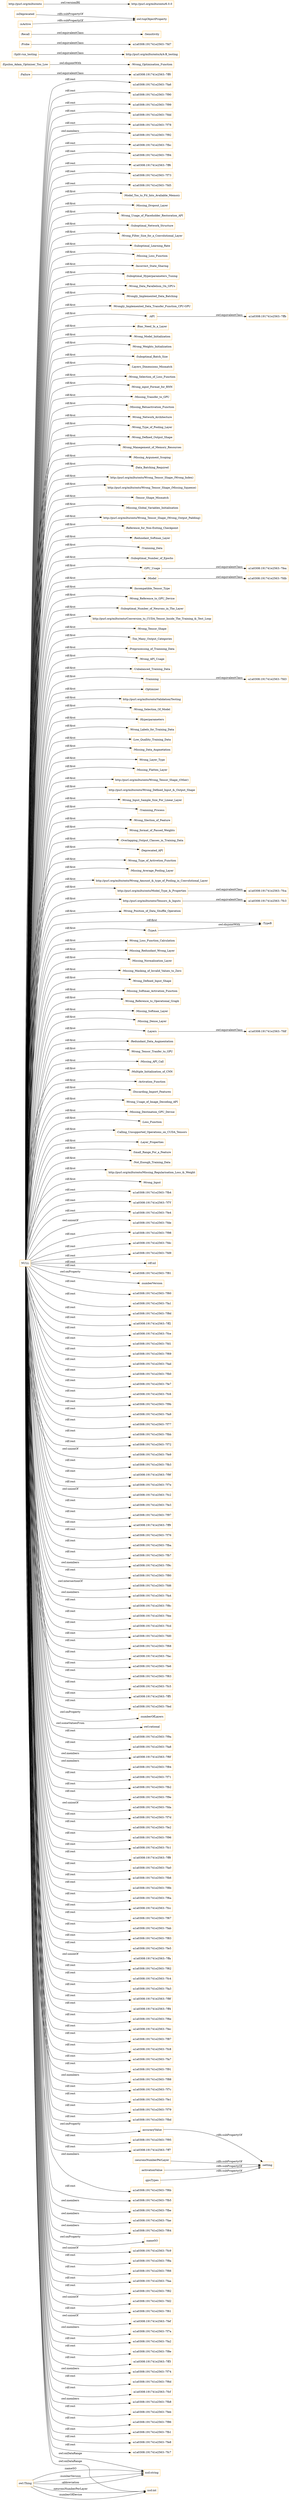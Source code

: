 digraph ar2dtool_diagram { 
rankdir=LR;
size="1501"
node [shape = rectangle, color="orange"]; ":Model_Too_to_Fit_Into_Avaliable_Memory" "-a1a0308:191741e2563:-7fdb" "-a1a0308:191741e2563:-7ff0" ":Missing_Dropout_Layer" ":Wrong_Usage_of_Placeholder_Restoration_API" ":Suboptimal_Network_Structure" ":Wrong_Filter_Size_for_a_Convolutional_Layer" ":Suboptimal_Learning_Rate" ":Missing_Loss_Function" ":Incorrect_State_Sharing" ":Suboptimal_Hyperparameters_Tuning" ":Wrong_Data_Parallelism_On_GPUs" ":Wrongly_Implemented_Data_Batching" ":Wrongly_Implemented_Data_Transfer_Function_CPU-GPU" ":API" ":Bias_Need_In_a_Layer" ":Wrong_Model_Initialization" ":Wrong_Optimisation_Function" ":Wrong_Weights_Initialization" ":Suboptimal_Batch_Size" ":Split-run_testing" ":Layers_Dimensions_Mismatch" ":Wrong_Selection_of_Loss_Function" ":Wrong_input_Format_for_RNN" ":Missing_Transfer_to_GPU" ":Missing_Reluactivation_Function" ":Wrong_Network_Architecture" ":Wrong_Type_of_Pooling_Layer" ":Wrong_Defined_Output_Shape" ":Wrong_Manegement_of_Memory_Resources" ":Missing_Argument_Scoping" ":Data_Batching_Required" "http://purl.org/milto/onto/Wrong_Tensor_Shape_(Wrong_Index)" "http://purl.org/milto/onto/Wrong_Tensor_Shape_(Missing_Squeeze)" "-a1a0308:191741e2563:-7fd3" ":Tensor_Shape_Mismatch" ":Missing_Global_Variables_Initialisation" "http://purl.org/milto/onto/Wrong_Tensor_Shape_(Wrong_Output_Padding)" ":Reference_for_Non-Exiting_Checkpoint" "-a1a0308:191741e2563:-7fdf" ":Redundant_Softmax_Layer" ":Trainning_Data" ":Suboptimal_Number_of_Epochs" ":GPU_Usage" ":Model" ":Incompatible_Tensor_Type" ":Wrong_Reference_to_GPU_Device" ":Suboptimal_Number_of_Neurons_in_The_Layer" "http://purl.org/milto/onto/Conversion_to_CUDA_Tensor_Inside_The_Training_&_Test_Loop" ":Wrong_Tensor_Shape" ":Too_Many_Output_Categories" "-a1a0308:191741e2563:-7fd7" ":Preprocessing_of_Trainning_Data" "http://purl.org/milto/onto/A/A-B_testing" ":Wrong_API_Usage" ":Unbalanced_Training_Data" ":Trainning" ":Optimizer" "http://purl.org/milto/onto/Validation/Testing" ":Wrong_Selection_Of_Model" ":Hyperparameters" ":Wrong_Labels_for_Training_Data" ":Low_Quallity_Training_Data" ":Probe" ":Missing_Data_Augmetation" ":Wrong_Layer_Type" "-a1a0308:191741e2563:-7fea" ":Missing_Flatten_Layer" "http://purl.org/milto/onto/Wrong_Tensor_Shape_(Other)" ":Sensitivity" "http://purl.org/milto/onto/Wrong_Defined_Input_&_Output_Shape" ":Wrong_Input_Sample_Size_For_Linear_Layer" ":Trainning_Process" ":Wrong_Slection_of_Feature" ":Wrong_format_of_Passed_Weights" ":Overlapping_Output_Classes_in_Training_Data" ":Deprecated_API" "-a1a0308:191741e2563:-7ffb" ":Wrong_Type_of_Activetion_Function" ":Missing_Average_Pooling_Layer" "http://purl.org/milto/onto/Wrong_Amount_&_type_of_Pooling_in_Convolutional_Layer" "http://purl.org/milto/onto/Model_Type_&_Properties" "http://purl.org/milto/onto/Tensors_&_Inputs" ":Wrong_Position_of_Data_Shuffle_Operation" ":TypeA" ":Wrong_Loss_Function_Calculation" ":Missing_Redundant_Wrong_Layer" ":Missing_Normalization_Layer" ":Missing_Masking_of_Invalid_Values_to_Zero" ":Wrong_Defined_Input_Shape" ":Missing_Softmax_Activation_Function" ":Wrong_Reference_to_Operational_Graph" "-a1a0308:191741e2563:-7fca" ":Missing_Softmax_Layer" ":Missing_Dense_Layer" ":Layers" ":Redundant_Data_Augmentation" ":Wrong_Tensor_Tranfer_to_GPU" ":Missing_API_Call" ":Multiple_Initialization_of_CNN" ":Activation_Function" ":Discarding_Import_Features" ":Wrong_Usage_of_Image_Decoding_API" ":Epsilon_Adam_Optmiser_Too_Low" ":Missing_Destination_GPU_Devise" ":Loss_Function" ":Calling_Unsupported_Operations_on_CUDA_Tensors" "-a1a0308:191741e2563:-7fc3" ":TypeB" ":Layer_Properties" ":Small_Range_For_a_Feature" ":Not_Enough_Training_Data" "http://purl.org/milto/onto/Missing_Regularisation_Loss_&_Weight" ":Recall" ":Failure" ":Wrong_Input" ; /*classes style*/
	":Split-run_testing" -> "http://purl.org/milto/onto/A/A-B_testing" [ label = "owl:equivalentClass" ];
	"NULL" -> ":Wrong_Filter_Size_for_a_Convolutional_Layer" [ label = "rdf:first" ];
	"NULL" -> "http://purl.org/milto/onto/Wrong_Tensor_Shape_(Missing_Squeeze)" [ label = "rdf:first" ];
	"NULL" -> "-a1a0308:191741e2563:-7fb4" [ label = "rdf:rest" ];
	"NULL" -> "-a1a0308:191741e2563:-7f7f" [ label = "rdf:rest" ];
	"NULL" -> "http://purl.org/milto/onto/Model_Type_&_Properties" [ label = "rdf:first" ];
	"NULL" -> "-a1a0308:191741e2563:-7fe4" [ label = "rdf:rest" ];
	"NULL" -> "-a1a0308:191741e2563:-7fde" [ label = "owl:unionOf" ];
	"NULL" -> "-a1a0308:191741e2563:-7f98" [ label = "rdf:rest" ];
	"NULL" -> "-a1a0308:191741e2563:-7fdc" [ label = "rdf:rest" ];
	"NULL" -> "-a1a0308:191741e2563:-7fd9" [ label = "rdf:rest" ];
	"NULL" -> ":Wrong_Reference_to_GPU_Device" [ label = "rdf:first" ];
	"NULL" -> ":Missing_Destination_GPU_Devise" [ label = "rdf:first" ];
	"NULL" -> "http://purl.org/milto/onto/Wrong_Amount_&_type_of_Pooling_in_Convolutional_Layer" [ label = "rdf:first" ];
	"NULL" -> "rdf:nil" [ label = "rdf:rest" ];
	"NULL" -> "-a1a0308:191741e2563:-7f81" [ label = "rdf:rest" ];
	"NULL" -> ":Wrong_Loss_Function_Calculation" [ label = "rdf:first" ];
	"NULL" -> ":numberVersion" [ label = "owl:onProperty" ];
	"NULL" -> "-a1a0308:191741e2563:-7f60" [ label = "rdf:rest" ];
	"NULL" -> ":Wrong_Type_of_Pooling_Layer" [ label = "rdf:first" ];
	"NULL" -> "-a1a0308:191741e2563:-7fa1" [ label = "rdf:rest" ];
	"NULL" -> "-a1a0308:191741e2563:-7f8d" [ label = "rdf:rest" ];
	"NULL" -> "-a1a0308:191741e2563:-7ff2" [ label = "rdf:rest" ];
	"NULL" -> "-a1a0308:191741e2563:-7fce" [ label = "rdf:rest" ];
	"NULL" -> "-a1a0308:191741e2563:-7fd1" [ label = "rdf:rest" ];
	"NULL" -> "-a1a0308:191741e2563:-7f69" [ label = "rdf:rest" ];
	"NULL" -> "-a1a0308:191741e2563:-7fad" [ label = "rdf:rest" ];
	"NULL" -> ":Wrong_Weights_Initialization" [ label = "rdf:first" ];
	"NULL" -> ":Data_Batching_Required" [ label = "rdf:first" ];
	"NULL" -> "-a1a0308:191741e2563:-7fb0" [ label = "rdf:rest" ];
	"NULL" -> "-a1a0308:191741e2563:-7fe7" [ label = "rdf:rest" ];
	"NULL" -> ":Redundant_Data_Augmentation" [ label = "rdf:first" ];
	"NULL" -> "-a1a0308:191741e2563:-7fc6" [ label = "rdf:rest" ];
	"NULL" -> ":Wrong_Manegement_of_Memory_Resources" [ label = "rdf:first" ];
	"NULL" -> ":Missing_Loss_Function" [ label = "rdf:first" ];
	"NULL" -> ":Wrong_Defined_Input_Shape" [ label = "rdf:first" ];
	"NULL" -> ":Model" [ label = "rdf:first" ];
	"NULL" -> "http://purl.org/milto/onto/Tensors_&_Inputs" [ label = "rdf:first" ];
	"NULL" -> ":Wrong_Usage_of_Image_Decoding_API" [ label = "rdf:first" ];
	"NULL" -> ":Wrong_Input" [ label = "rdf:first" ];
	"NULL" -> ":Missing_Average_Pooling_Layer" [ label = "rdf:first" ];
	"NULL" -> "-a1a0308:191741e2563:-7f9b" [ label = "rdf:rest" ];
	"NULL" -> "-a1a0308:191741e2563:-7fa9" [ label = "rdf:rest" ];
	"NULL" -> ":Missing_Normalization_Layer" [ label = "rdf:first" ];
	"NULL" -> ":Incompatible_Tensor_Type" [ label = "rdf:first" ];
	"NULL" -> "-a1a0308:191741e2563:-7f77" [ label = "rdf:rest" ];
	"NULL" -> "-a1a0308:191741e2563:-7fbb" [ label = "rdf:rest" ];
	"NULL" -> ":Missing_Redundant_Wrong_Layer" [ label = "rdf:first" ];
	"NULL" -> ":Activation_Function" [ label = "rdf:first" ];
	"NULL" -> ":Overlapping_Output_Classes_in_Training_Data" [ label = "rdf:first" ];
	"NULL" -> "-a1a0308:191741e2563:-7f72" [ label = "rdf:rest" ];
	"NULL" -> "-a1a0308:191741e2563:-7fe9" [ label = "owl:unionOf" ];
	"NULL" -> "-a1a0308:191741e2563:-7fb3" [ label = "rdf:rest" ];
	"NULL" -> ":Too_Many_Output_Categories" [ label = "rdf:first" ];
	"NULL" -> "-a1a0308:191741e2563:-7f9f" [ label = "rdf:rest" ];
	"NULL" -> ":Incorrect_State_Sharing" [ label = "rdf:first" ];
	"NULL" -> "-a1a0308:191741e2563:-7f7e" [ label = "rdf:rest" ];
	"NULL" -> "-a1a0308:191741e2563:-7fc2" [ label = "owl:unionOf" ];
	"NULL" -> "-a1a0308:191741e2563:-7fe3" [ label = "rdf:rest" ];
	"NULL" -> ":Unbalanced_Training_Data" [ label = "rdf:first" ];
	"NULL" -> ":Optimizer" [ label = "rdf:first" ];
	"NULL" -> "-a1a0308:191741e2563:-7f97" [ label = "rdf:rest" ];
	"NULL" -> "-a1a0308:191741e2563:-7ff9" [ label = "rdf:rest" ];
	"NULL" -> ":Wrong_API_Usage" [ label = "rdf:first" ];
	"NULL" -> "-a1a0308:191741e2563:-7f76" [ label = "rdf:rest" ];
	"NULL" -> "-a1a0308:191741e2563:-7fba" [ label = "rdf:rest" ];
	"NULL" -> ":Wrong_Data_Parallelism_On_GPUs" [ label = "rdf:first" ];
	"NULL" -> "-a1a0308:191741e2563:-7fb7" [ label = "rdf:rest" ];
	"NULL" -> ":Multiple_Initialization_of_CNN" [ label = "rdf:first" ];
	"NULL" -> "-a1a0308:191741e2563:-7f9c" [ label = "owl:members" ];
	"NULL" -> "-a1a0308:191741e2563:-7f80" [ label = "rdf:rest" ];
	"NULL" -> ":Hyperparameters" [ label = "rdf:first" ];
	"NULL" -> "-a1a0308:191741e2563:-7fd6" [ label = "owl:intersectionOf" ];
	"NULL" -> "xsd:string" [ label = "owl:onDataRange" ];
	"NULL" -> "-a1a0308:191741e2563:-7fa4" [ label = "owl:members" ];
	"NULL" -> "-a1a0308:191741e2563:-7f8c" [ label = "rdf:rest" ];
	"NULL" -> "-a1a0308:191741e2563:-7fee" [ label = "rdf:rest" ];
	"NULL" -> ":Missing_Masking_of_Invalid_Values_to_Zero" [ label = "rdf:first" ];
	"NULL" -> ":Layers_Dimensions_Mismatch" [ label = "rdf:first" ];
	"NULL" -> "-a1a0308:191741e2563:-7fcd" [ label = "rdf:rest" ];
	"NULL" -> "-a1a0308:191741e2563:-7fd0" [ label = "rdf:rest" ];
	"NULL" -> "-a1a0308:191741e2563:-7f68" [ label = "rdf:rest" ];
	"NULL" -> ":Wrong_Defined_Output_Shape" [ label = "rdf:first" ];
	"NULL" -> "-a1a0308:191741e2563:-7fac" [ label = "rdf:rest" ];
	"NULL" -> "-a1a0308:191741e2563:-7fe6" [ label = "rdf:rest" ];
	"NULL" -> "-a1a0308:191741e2563:-7f63" [ label = "rdf:rest" ];
	"NULL" -> "-a1a0308:191741e2563:-7fc5" [ label = "rdf:rest" ];
	"NULL" -> "http://purl.org/milto/onto/Conversion_to_CUDA_Tensor_Inside_The_Training_&_Test_Loop" [ label = "rdf:first" ];
	"NULL" -> "-a1a0308:191741e2563:-7ff5" [ label = "rdf:rest" ];
	"NULL" -> ":Wrong_Reference_to_Operational_Graph" [ label = "rdf:first" ];
	"NULL" -> ":Wrong_Type_of_Activetion_Function" [ label = "rdf:first" ];
	"NULL" -> ":Wrong_Input_Sample_Size_For_Linear_Layer" [ label = "rdf:first" ];
	"NULL" -> "-a1a0308:191741e2563:-7fed" [ label = "rdf:rest" ];
	"NULL" -> ":numberOfLayers" [ label = "owl:onProperty" ];
	"NULL" -> "owl:rational" [ label = "owl:someValuesFrom" ];
	"NULL" -> ":Loss_Function" [ label = "rdf:first" ];
	"NULL" -> "-a1a0308:191741e2563:-7f9a" [ label = "rdf:rest" ];
	"NULL" -> "-a1a0308:191741e2563:-7fa8" [ label = "rdf:rest" ];
	"NULL" -> ":Trainning_Process" [ label = "rdf:first" ];
	"NULL" -> "-a1a0308:191741e2563:-7f6f" [ label = "owl:members" ];
	"NULL" -> ":Missing_Dropout_Layer" [ label = "rdf:first" ];
	"NULL" -> ":Missing_Dense_Layer" [ label = "rdf:first" ];
	"NULL" -> ":Missing_Global_Variables_Initialisation" [ label = "rdf:first" ];
	"NULL" -> ":Redundant_Softmax_Layer" [ label = "rdf:first" ];
	"NULL" -> "-a1a0308:191741e2563:-7f84" [ label = "owl:members" ];
	"NULL" -> "-a1a0308:191741e2563:-7f71" [ label = "rdf:rest" ];
	"NULL" -> ":Calling_Unsupported_Operations_on_CUDA_Tensors" [ label = "rdf:first" ];
	"NULL" -> ":Reference_for_Non-Exiting_Checkpoint" [ label = "rdf:first" ];
	"NULL" -> "-a1a0308:191741e2563:-7fb2" [ label = "rdf:rest" ];
	"NULL" -> "-a1a0308:191741e2563:-7f9e" [ label = "rdf:rest" ];
	"NULL" -> "-a1a0308:191741e2563:-7fda" [ label = "owl:unionOf" ];
	"NULL" -> ":Layers" [ label = "rdf:first" ];
	"NULL" -> ":Trainning_Data" [ label = "rdf:first" ];
	"NULL" -> ":Suboptimal_Number_of_Neurons_in_The_Layer" [ label = "rdf:first" ];
	"NULL" -> "-a1a0308:191741e2563:-7f7d" [ label = "rdf:rest" ];
	"NULL" -> "-a1a0308:191741e2563:-7fe2" [ label = "rdf:rest" ];
	"NULL" -> "-a1a0308:191741e2563:-7f96" [ label = "rdf:rest" ];
	"NULL" -> "-a1a0308:191741e2563:-7fc1" [ label = "rdf:rest" ];
	"NULL" -> "-a1a0308:191741e2563:-7ff8" [ label = "rdf:rest" ];
	"NULL" -> ":Layer_Properties" [ label = "rdf:first" ];
	"NULL" -> "-a1a0308:191741e2563:-7fa0" [ label = "rdf:rest" ];
	"NULL" -> ":Suboptimal_Number_of_Epochs" [ label = "rdf:first" ];
	"NULL" -> "-a1a0308:191741e2563:-7fb6" [ label = "rdf:rest" ];
	"NULL" -> ":API" [ label = "rdf:first" ];
	"NULL" -> ":Wrong_Network_Architecture" [ label = "rdf:first" ];
	"NULL" -> ":Missing_Transfer_to_GPU" [ label = "rdf:first" ];
	"NULL" -> ":Wrong_format_of_Passed_Weights" [ label = "rdf:first" ];
	"NULL" -> ":Wrong_Model_Initialization" [ label = "rdf:first" ];
	"NULL" -> ":Wrong_input_Format_for_RNN" [ label = "rdf:first" ];
	"NULL" -> "http://purl.org/milto/onto/Wrong_Tensor_Shape_(Other)" [ label = "rdf:first" ];
	"NULL" -> "-a1a0308:191741e2563:-7f8b" [ label = "rdf:rest" ];
	"NULL" -> "-a1a0308:191741e2563:-7f6a" [ label = "rdf:rest" ];
	"NULL" -> "-a1a0308:191741e2563:-7fcc" [ label = "rdf:rest" ];
	"NULL" -> ":Suboptimal_Learning_Rate" [ label = "rdf:first" ];
	"NULL" -> "-a1a0308:191741e2563:-7f67" [ label = "rdf:rest" ];
	"NULL" -> "-a1a0308:191741e2563:-7fab" [ label = "rdf:rest" ];
	"NULL" -> "-a1a0308:191741e2563:-7f83" [ label = "rdf:rest" ];
	"NULL" -> ":Deprecated_API" [ label = "rdf:first" ];
	"NULL" -> "-a1a0308:191741e2563:-7fe5" [ label = "rdf:rest" ];
	"NULL" -> "-a1a0308:191741e2563:-7ffa" [ label = "owl:unionOf" ];
	"NULL" -> "-a1a0308:191741e2563:-7f62" [ label = "rdf:rest" ];
	"NULL" -> "-a1a0308:191741e2563:-7fc4" [ label = "rdf:rest" ];
	"NULL" -> ":TypeA" [ label = "rdf:first" ];
	"NULL" -> "-a1a0308:191741e2563:-7fa3" [ label = "rdf:rest" ];
	"NULL" -> "-a1a0308:191741e2563:-7f8f" [ label = "rdf:rest" ];
	"NULL" -> "-a1a0308:191741e2563:-7ff4" [ label = "rdf:rest" ];
	"NULL" -> ":Wrongly_Implemented_Data_Transfer_Function_CPU-GPU" [ label = "rdf:first" ];
	"NULL" -> "xsd:int" [ label = "owl:onDataRange" ];
	"NULL" -> "-a1a0308:191741e2563:-7f6e" [ label = "rdf:rest" ];
	"NULL" -> "-a1a0308:191741e2563:-7fec" [ label = "rdf:rest" ];
	"NULL" -> ":Low_Quallity_Training_Data" [ label = "rdf:first" ];
	"NULL" -> "-a1a0308:191741e2563:-7f87" [ label = "rdf:rest" ];
	"NULL" -> "-a1a0308:191741e2563:-7fc8" [ label = "rdf:rest" ];
	"NULL" -> "-a1a0308:191741e2563:-7fa7" [ label = "rdf:rest" ];
	"NULL" -> ":Suboptimal_Batch_Size" [ label = "rdf:first" ];
	"NULL" -> ":TypeB" [ label = "rdf:first" ];
	"NULL" -> ":Wrong_Usage_of_Placeholder_Restoration_API" [ label = "rdf:first" ];
	"NULL" -> ":Wrong_Selection_Of_Model" [ label = "rdf:first" ];
	"NULL" -> "-a1a0308:191741e2563:-7f91" [ label = "rdf:rest" ];
	"NULL" -> ":GPU_Usage" [ label = "rdf:first" ];
	"NULL" -> "-a1a0308:191741e2563:-7f88" [ label = "owl:members" ];
	"NULL" -> "-a1a0308:191741e2563:-7f7c" [ label = "rdf:rest" ];
	"NULL" -> "-a1a0308:191741e2563:-7fe1" [ label = "rdf:rest" ];
	"NULL" -> "-a1a0308:191741e2563:-7f79" [ label = "rdf:rest" ];
	"NULL" -> ":Small_Range_For_a_Feature" [ label = "rdf:first" ];
	"NULL" -> "-a1a0308:191741e2563:-7fbd" [ label = "rdf:rest" ];
	"NULL" -> "-a1a0308:191741e2563:-7f95" [ label = "rdf:rest" ];
	"NULL" -> "-a1a0308:191741e2563:-7ff7" [ label = "rdf:rest" ];
	"NULL" -> ":Missing_Data_Augmetation" [ label = "rdf:first" ];
	"NULL" -> ":Wrong_Position_of_Data_Shuffle_Operation" [ label = "rdf:first" ];
	"NULL" -> "-a1a0308:191741e2563:-7f6b" [ label = "owl:members" ];
	"NULL" -> "-a1a0308:191741e2563:-7fb5" [ label = "rdf:rest" ];
	"NULL" -> "http://purl.org/milto/onto/Missing_Regularisation_Loss_&_Weight" [ label = "rdf:first" ];
	"NULL" -> "-a1a0308:191741e2563:-7fbe" [ label = "owl:members" ];
	"NULL" -> "-a1a0308:191741e2563:-7fae" [ label = "owl:members" ];
	"NULL" -> ":Not_Enough_Training_Data" [ label = "rdf:first" ];
	"NULL" -> "http://purl.org/milto/onto/Validation/Testing" [ label = "rdf:first" ];
	"NULL" -> ":Bias_Need_In_a_Layer" [ label = "rdf:first" ];
	"NULL" -> ":accuracyValue" [ label = "owl:onProperty" ];
	"NULL" -> "-a1a0308:191741e2563:-7f64" [ label = "owl:members" ];
	"NULL" -> ":Trainning" [ label = "rdf:first" ];
	"NULL" -> ":Discarding_Import_Features" [ label = "rdf:first" ];
	"NULL" -> ":nameSO" [ label = "owl:onProperty" ];
	"NULL" -> ":Preprocessing_of_Trainning_Data" [ label = "rdf:first" ];
	"NULL" -> ":Wrong_Slection_of_Feature" [ label = "rdf:first" ];
	"NULL" -> "-a1a0308:191741e2563:-7fc9" [ label = "owl:unionOf" ];
	"NULL" -> "-a1a0308:191741e2563:-7f8a" [ label = "rdf:rest" ];
	"NULL" -> ":Wrongly_Implemented_Data_Batching" [ label = "rdf:first" ];
	"NULL" -> ":Missing_Reluactivation_Function" [ label = "rdf:first" ];
	"NULL" -> "-a1a0308:191741e2563:-7f66" [ label = "rdf:rest" ];
	"NULL" -> "-a1a0308:191741e2563:-7faa" [ label = "rdf:rest" ];
	"NULL" -> ":Tensor_Shape_Mismatch" [ label = "rdf:first" ];
	"NULL" -> ":Missing_Softmax_Activation_Function" [ label = "rdf:first" ];
	"NULL" -> "-a1a0308:191741e2563:-7f82" [ label = "rdf:rest" ];
	"NULL" -> "-a1a0308:191741e2563:-7fd2" [ label = "owl:unionOf" ];
	"NULL" -> "-a1a0308:191741e2563:-7f61" [ label = "rdf:rest" ];
	"NULL" -> "-a1a0308:191741e2563:-7fef" [ label = "owl:unionOf" ];
	"NULL" -> ":Wrong_Labels_for_Training_Data" [ label = "rdf:first" ];
	"NULL" -> "-a1a0308:191741e2563:-7f7a" [ label = "owl:members" ];
	"NULL" -> ":Model_Too_to_Fit_Into_Avaliable_Memory" [ label = "rdf:first" ];
	"NULL" -> "-a1a0308:191741e2563:-7fa2" [ label = "rdf:rest" ];
	"NULL" -> "-a1a0308:191741e2563:-7f8e" [ label = "rdf:rest" ];
	"NULL" -> "-a1a0308:191741e2563:-7ff3" [ label = "rdf:rest" ];
	"NULL" -> "-a1a0308:191741e2563:-7f74" [ label = "owl:members" ];
	"NULL" -> "-a1a0308:191741e2563:-7f6d" [ label = "rdf:rest" ];
	"NULL" -> "-a1a0308:191741e2563:-7fcf" [ label = "rdf:rest" ];
	"NULL" -> "-a1a0308:191741e2563:-7fb8" [ label = "owl:members" ];
	"NULL" -> ":Missing_Softmax_Layer" [ label = "rdf:first" ];
	"NULL" -> "-a1a0308:191741e2563:-7feb" [ label = "rdf:rest" ];
	"NULL" -> ":Wrong_Layer_Type" [ label = "rdf:first" ];
	"NULL" -> "-a1a0308:191741e2563:-7f86" [ label = "rdf:rest" ];
	"NULL" -> "-a1a0308:191741e2563:-7fb1" [ label = "rdf:rest" ];
	"NULL" -> "-a1a0308:191741e2563:-7fe8" [ label = "rdf:rest" ];
	"NULL" -> "http://purl.org/milto/onto/Wrong_Tensor_Shape_(Wrong_Index)" [ label = "rdf:first" ];
	"NULL" -> "-a1a0308:191741e2563:-7fc7" [ label = "rdf:rest" ];
	"NULL" -> ":Suboptimal_Network_Structure" [ label = "rdf:first" ];
	"NULL" -> "-a1a0308:191741e2563:-7fa6" [ label = "rdf:rest" ];
	"NULL" -> ":Wrong_Tensor_Shape" [ label = "rdf:first" ];
	"NULL" -> ":Wrong_Selection_of_Loss_Function" [ label = "rdf:first" ];
	"NULL" -> ":Missing_Argument_Scoping" [ label = "rdf:first" ];
	"NULL" -> "-a1a0308:191741e2563:-7f90" [ label = "rdf:rest" ];
	"NULL" -> "http://purl.org/milto/onto/Wrong_Defined_Input_&_Output_Shape" [ label = "rdf:first" ];
	"NULL" -> ":Missing_API_Call" [ label = "rdf:first" ];
	"NULL" -> ":Suboptimal_Hyperparameters_Tuning" [ label = "rdf:first" ];
	"NULL" -> "-a1a0308:191741e2563:-7f99" [ label = "rdf:rest" ];
	"NULL" -> "http://purl.org/milto/onto/Wrong_Tensor_Shape_(Wrong_Output_Padding)" [ label = "rdf:first" ];
	"NULL" -> "-a1a0308:191741e2563:-7fdd" [ label = "rdf:rest" ];
	"NULL" -> "-a1a0308:191741e2563:-7f78" [ label = "rdf:rest" ];
	"NULL" -> "-a1a0308:191741e2563:-7f92" [ label = "owl:members" ];
	"NULL" -> "-a1a0308:191741e2563:-7fbc" [ label = "rdf:rest" ];
	"NULL" -> ":Wrong_Tensor_Tranfer_to_GPU" [ label = "rdf:first" ];
	"NULL" -> "-a1a0308:191741e2563:-7f94" [ label = "rdf:rest" ];
	"NULL" -> "-a1a0308:191741e2563:-7ff6" [ label = "rdf:rest" ];
	"NULL" -> "-a1a0308:191741e2563:-7f73" [ label = "rdf:rest" ];
	"NULL" -> ":Missing_Flatten_Layer" [ label = "rdf:first" ];
	"NULL" -> "-a1a0308:191741e2563:-7fd5" [ label = "rdf:rest" ];
	"http://purl.org/milto/onto/Model_Type_&_Properties" -> "-a1a0308:191741e2563:-7fca" [ label = "owl:equivalentClass" ];
	":Epsilon_Adam_Optmiser_Too_Low" -> ":Wrong_Optimisation_Function" [ label = "owl:disjointWith" ];
	":Trainning" -> "-a1a0308:191741e2563:-7fd3" [ label = "owl:equivalentClass" ];
	":neuronsNumberPerLayer" -> ":setting" [ label = "rdfs:subPropertyOf" ];
	":TypeA" -> ":TypeB" [ label = "owl:disjointWith" ];
	"http://purl.org/milto/onto/Tensors_&_Inputs" -> "-a1a0308:191741e2563:-7fc3" [ label = "owl:equivalentClass" ];
	":accuracyValue" -> ":setting" [ label = "rdfs:subPropertyOf" ];
	":Probe" -> "-a1a0308:191741e2563:-7fd7" [ label = "owl:equivalentClass" ];
	":API" -> "-a1a0308:191741e2563:-7ffb" [ label = "owl:equivalentClass" ];
	":Model" -> "-a1a0308:191741e2563:-7fdb" [ label = "owl:equivalentClass" ];
	":isDeprecated" -> "owl:topObjectProperty" [ label = "rdfs:subPropertyOf" ];
	":activationValue" -> ":setting" [ label = "rdfs:subPropertyOf" ];
	":GPU_Usage" -> "-a1a0308:191741e2563:-7fea" [ label = "owl:equivalentClass" ];
	":Recall" -> ":Sensitivity" [ label = "owl:equivalentClass" ];
	"http://purl.org/milto/onto" -> "http://purl.org/milto/onto/6.0.0" [ label = "owl:versionIRI" ];
	":gpuTypes" -> ":setting" [ label = "rdfs:subPropertyOf" ];
	":isActive" -> "owl:topObjectProperty" [ label = "rdfs:subPropertyOf" ];
	":Layers" -> "-a1a0308:191741e2563:-7fdf" [ label = "owl:equivalentClass" ];
	":Failure" -> "-a1a0308:191741e2563:-7ff0" [ label = "owl:equivalentClass" ];
	"owl:Thing" -> "xsd:string" [ label = ":nameSO" ];
	"owl:Thing" -> "xsd:int" [ label = ":neuronsNumberPerLayer" ];
	"owl:Thing" -> "xsd:string" [ label = ":numberVersion" ];
	"owl:Thing" -> "xsd:int" [ label = ":numberOfDevice" ];
	"owl:Thing" -> "xsd:string" [ label = ":abbreviation" ];

}
